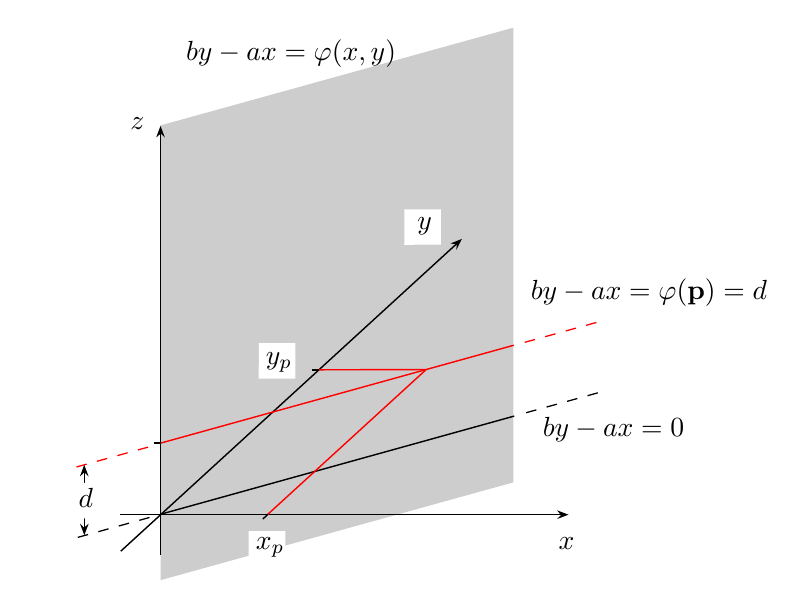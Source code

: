
\definecolor{cCDCDCD}{RGB}{205,205,205}
\definecolor{cFFFFFF}{RGB}{255,255,255}
\definecolor{cFF0000}{RGB}{255,0,0}


\def \globalscale {1.0}
\begin{tikzpicture}[y=0.80pt, x=0.80pt, yscale=-.9*\globalscale, xscale=.9*\globalscale, inner sep=0pt, outer sep=0pt]
\path[fill=cCDCDCD,line join=round,line width=0.160pt] (225.293,228.177) -- (48.203,277.257) -- (48.136,49.064) -- (225.226,0.0) -- (225.293,228.177) -- cycle;



\path[draw=black,line join=round,line width=0.512pt] (48.136,51.143) -- (48.136,264.7);



\path[draw=black,line join=round,line width=0.512pt] (251.463,244.428) -- (27.906,244.428);



\path[fill=black,line join=round,line width=0.160pt] (45.978,55.111) -- (48.251,53.105) -- (50.334,55.101) -- (48.148,49.333) -- (45.978,55.111) -- cycle;



\path[fill=black,line join=round,line width=0.160pt] (247.142,242.237) -- (249.147,244.621) -- (247.151,246.594) -- (252.919,244.407) -- (247.142,242.237) -- cycle;



\path[draw=black,line join=round,line width=0.512pt] (198.362,107.004) -- (28.2,262.739);



\path[fill=black,line join=round,line width=0.160pt] (193.695,108.305) -- (196.783,108.71) -- (196.642,111.513) -- (199.422,106.006) -- (193.695,108.305) -- cycle;



\path[draw=black,line join=round,line width=0.512pt] (225.657,194.934) -- (48.868,244.014);



  \path[fill=cFFFFFF,line join=round,line width=0.160pt] (188.873,91.158) -- (170.522,91.158) -- (170.473,108.956) -- (188.866,108.911) -- (188.873,91.158) -- cycle;



  \path[cm={{1.0,0.0,0.0,1.0,(177.0,104.0)}}] (0.0,0.0) node[above right] () {$y$};



\path[cm={{1.0,0.0,0.0,1.0,(248.0,262.0)}}] (0.0,0.0) node[above right] () {$x$};



\path[cm={{1.0,0.0,0.0,1.0,(33.0,51.0)}}] (0.0,0.0) node[above right] () {$z$};



\path[cm={{1.0,0.0,0.0,1.0,(240.0,208.0)}}] (0.0,0.0) node[above right] () {$by-ax=0$};


\path[cm={{1.0,0.0,0.0,1.0,(61.0,20.0)}}] (0.0,0.0) node[above right] () {$by-ax=\varphi(x,y)$};

\path[draw=cFF0000,line join=round,line width=0.512pt] (127.732,171.704) -- (181.469,171.58) -- (101.824,244.392);


\path[draw=black,line join=round,line width=0.512pt] (101.941,244.267) -- (99.531,246.611);



\path[draw=black,line join=round,line width=0.512pt] (124.309,171.758) -- (127.67,171.758);



\path[draw=cFF0000,line join=round,line width=0.512pt] (225.446,159.381) -- (48.356,208.461);



\path[cm={{1.0,0.0,0.0,1.0,(234.0,140.0)}}] (0.0,0.0) node[above right] () {$by-ax=\varphi(\mathbf{p})=d$};



\path[draw=black,line join=round,line width=0.512pt] (9.872,222.785) -- (9.872,251.799);



  \path[fill=cFFFFFF,line join=round,line width=0.160pt] (115.835,158.34) -- (97.484,158.34) -- (97.434,176.138) -- (115.828,176.092) -- (115.835,158.34) -- cycle;



  \path[cm={{1.0,0.0,0.0,1.0,(101.0,173.0)}}] (0.0,0.0) node[above right] () {$y_p$};



  \path[fill=cFFFFFF,line join=round,line width=0.160pt] (110.784,252.62) -- (92.433,252.62) -- (92.384,270.418) -- (110.778,270.372) -- (110.784,252.62) -- cycle;



  \path[cm={{1.0,0.0,0.0,1.0,(96.0,266.0)}}] (0.0,0.0) node[above right] () {$x_p$};



\path[fill=cFF0000,line join=round,line width=0.256pt] (256.719,151.108) -- (251.58,152.532) -- (251.409,151.915) -- (256.548,150.491) -- (256.719,151.108) -- cycle(246.44,153.957) -- (241.3,155.381) -- (241.129,154.764) -- (246.269,153.34) -- (246.44,153.957) -- cycle(236.161,156.805) -- (231.021,158.23) -- (230.85,157.613) -- (235.99,156.189) -- (236.161,156.805) -- cycle(266.998,148.259) -- (261.859,149.683) -- (261.688,149.067) -- (266.827,147.642) -- (266.998,148.259) -- cycle;



\path[fill=black,line join=round,line width=0.256pt] (257.428,186.424) -- (252.288,187.848) -- (252.117,187.231) -- (257.257,185.807) -- (257.428,186.424) -- cycle(247.149,189.272) -- (242.009,190.697) -- (241.838,190.08) -- (246.978,188.656) -- (247.149,189.272) -- cycle(236.869,192.121) -- (231.73,193.546) -- (231.559,192.929) -- (236.698,191.504) -- (236.869,192.121) -- cycle(267.707,183.575) -- (262.567,184.999) -- (262.396,184.382) -- (267.536,182.958) -- (267.707,183.575) -- cycle;



\path[fill=cFF0000,line join=round,line width=0.256pt] (31.735,213.662) -- (26.595,215.086) -- (26.424,214.469) -- (31.564,213.045) -- (31.735,213.662) -- cycle(21.455,216.511) -- (16.316,217.935) -- (16.145,217.318) -- (21.284,215.894) -- (21.455,216.511) -- cycle(11.176,219.359) -- (6.037,220.784) -- (5.866,220.167) -- (11.005,218.743) -- (11.176,219.359) -- cycle(42.014,210.813) -- (36.874,212.237) -- (36.703,211.621) -- (41.843,210.196) -- (42.014,210.813) -- cycle;



\path[fill=black,line join=round,line width=0.256pt] (32.443,248.978) -- (27.303,250.402) -- (27.133,249.785) -- (32.272,248.361) -- (32.443,248.978) -- cycle(22.164,251.826) -- (17.024,253.251) -- (16.853,252.634) -- (21.993,251.21) -- (22.164,251.826) -- cycle(11.885,254.675) -- (6.745,256.1) -- (6.574,255.483) -- (11.714,254.058) -- (11.885,254.675) -- cycle(42.722,246.129) -- (37.583,247.553) -- (37.412,246.936) -- (42.551,245.512) -- (42.722,246.129) -- cycle;



\path[fill=black,line join=round,line width=0.160pt] (12.084,248.935) -- (9.811,250.94) -- (7.728,248.944) -- (9.914,254.713) -- (12.084,248.935) -- cycle;



\path[fill=black,line join=round,line width=0.160pt] (7.701,225.188) -- (9.974,223.183) -- (12.057,225.179) -- (9.871,219.411) -- (7.701,225.188) -- cycle;



  \path[fill=cFFFFFF,line join=round,line width=0.160pt] (18.4,228.499) -- (0.049,228.499) -- (0.0,246.298) -- (18.393,246.252) -- (18.4,228.499) -- cycle;



  \path[cm={{1.0,0.0,0.0,1.0,(7.0,241.0)}}] (0.0,0.0) node[above right] () {$d$};



\path[draw=black,line join=round,line width=0.512pt] (44.804,208.452) -- (48.165,208.452);




\end{tikzpicture}

